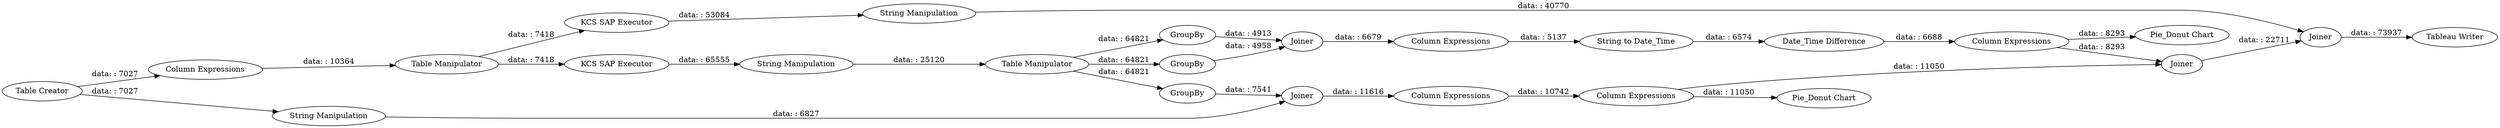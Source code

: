digraph {
	"-3052789308415651260_19" [label=Joiner]
	"-3052789308415651260_10" [label=GroupBy]
	"-3052789308415651260_27" [label=Joiner]
	"-3052789308415651260_26" [label="KCS SAP Executor"]
	"-3052789308415651260_24" [label="String Manipulation"]
	"-3052789308415651260_30" [label="Tableau Writer"]
	"-3052789308415651260_20" [label="Column Expressions"]
	"-3052789308415651260_9" [label="Table Manipulator"]
	"-3052789308415651260_21" [label="Column Expressions"]
	"-3052789308415651260_1" [label="Table Creator"]
	"-3052789308415651260_13" [label="Column Expressions"]
	"-3052789308415651260_29" [label="String Manipulation"]
	"-3052789308415651260_11" [label=GroupBy]
	"-3052789308415651260_22" [label="Pie_Donut Chart"]
	"-3052789308415651260_16" [label="Column Expressions"]
	"-3052789308415651260_18" [label=GroupBy]
	"-3052789308415651260_7" [label="Table Manipulator"]
	"-3052789308415651260_6" [label="Column Expressions"]
	"-3052789308415651260_8" [label="KCS SAP Executor"]
	"-3052789308415651260_14" [label="Date_Time Difference"]
	"-3052789308415651260_15" [label="String to Date_Time"]
	"-3052789308415651260_17" [label="Pie_Donut Chart"]
	"-3052789308415651260_12" [label=Joiner]
	"-3052789308415651260_28" [label=Joiner]
	"-3052789308415651260_25" [label="String Manipulation"]
	"-3052789308415651260_26" -> "-3052789308415651260_29" [label="data: : 53084"]
	"-3052789308415651260_25" -> "-3052789308415651260_19" [label="data: : 6827"]
	"-3052789308415651260_13" -> "-3052789308415651260_15" [label="data: : 5137"]
	"-3052789308415651260_7" -> "-3052789308415651260_26" [label="data: : 7418"]
	"-3052789308415651260_10" -> "-3052789308415651260_12" [label="data: : 4913"]
	"-3052789308415651260_21" -> "-3052789308415651260_27" [label="data: : 11050"]
	"-3052789308415651260_21" -> "-3052789308415651260_22" [label="data: : 11050"]
	"-3052789308415651260_12" -> "-3052789308415651260_13" [label="data: : 6679"]
	"-3052789308415651260_28" -> "-3052789308415651260_30" [label="data: : 73937"]
	"-3052789308415651260_9" -> "-3052789308415651260_11" [label="data: : 64821"]
	"-3052789308415651260_9" -> "-3052789308415651260_10" [label="data: : 64821"]
	"-3052789308415651260_24" -> "-3052789308415651260_9" [label="data: : 25120"]
	"-3052789308415651260_1" -> "-3052789308415651260_25" [label="data: : 7027"]
	"-3052789308415651260_16" -> "-3052789308415651260_17" [label="data: : 8293"]
	"-3052789308415651260_20" -> "-3052789308415651260_21" [label="data: : 10742"]
	"-3052789308415651260_27" -> "-3052789308415651260_28" [label="data: : 22711"]
	"-3052789308415651260_9" -> "-3052789308415651260_18" [label="data: : 64821"]
	"-3052789308415651260_19" -> "-3052789308415651260_20" [label="data: : 11616"]
	"-3052789308415651260_15" -> "-3052789308415651260_14" [label="data: : 6574"]
	"-3052789308415651260_7" -> "-3052789308415651260_8" [label="data: : 7418"]
	"-3052789308415651260_29" -> "-3052789308415651260_28" [label="data: : 40770"]
	"-3052789308415651260_11" -> "-3052789308415651260_12" [label="data: : 4958"]
	"-3052789308415651260_1" -> "-3052789308415651260_6" [label="data: : 7027"]
	"-3052789308415651260_8" -> "-3052789308415651260_24" [label="data: : 65555"]
	"-3052789308415651260_6" -> "-3052789308415651260_7" [label="data: : 10364"]
	"-3052789308415651260_16" -> "-3052789308415651260_27" [label="data: : 8293"]
	"-3052789308415651260_14" -> "-3052789308415651260_16" [label="data: : 6688"]
	"-3052789308415651260_18" -> "-3052789308415651260_19" [label="data: : 7541"]
	rankdir=LR
}
